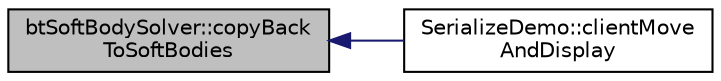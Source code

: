 digraph "btSoftBodySolver::copyBackToSoftBodies"
{
  edge [fontname="Helvetica",fontsize="10",labelfontname="Helvetica",labelfontsize="10"];
  node [fontname="Helvetica",fontsize="10",shape=record];
  rankdir="LR";
  Node1 [label="btSoftBodySolver::copyBack\lToSoftBodies",height=0.2,width=0.4,color="black", fillcolor="grey75", style="filled", fontcolor="black"];
  Node1 -> Node2 [dir="back",color="midnightblue",fontsize="10",style="solid",fontname="Helvetica"];
  Node2 [label="SerializeDemo::clientMove\lAndDisplay",height=0.2,width=0.4,color="black", fillcolor="white", style="filled",URL="$class_serialize_demo.html#ac8598cc586f9b2f0e8b85dae7193485e"];
}
